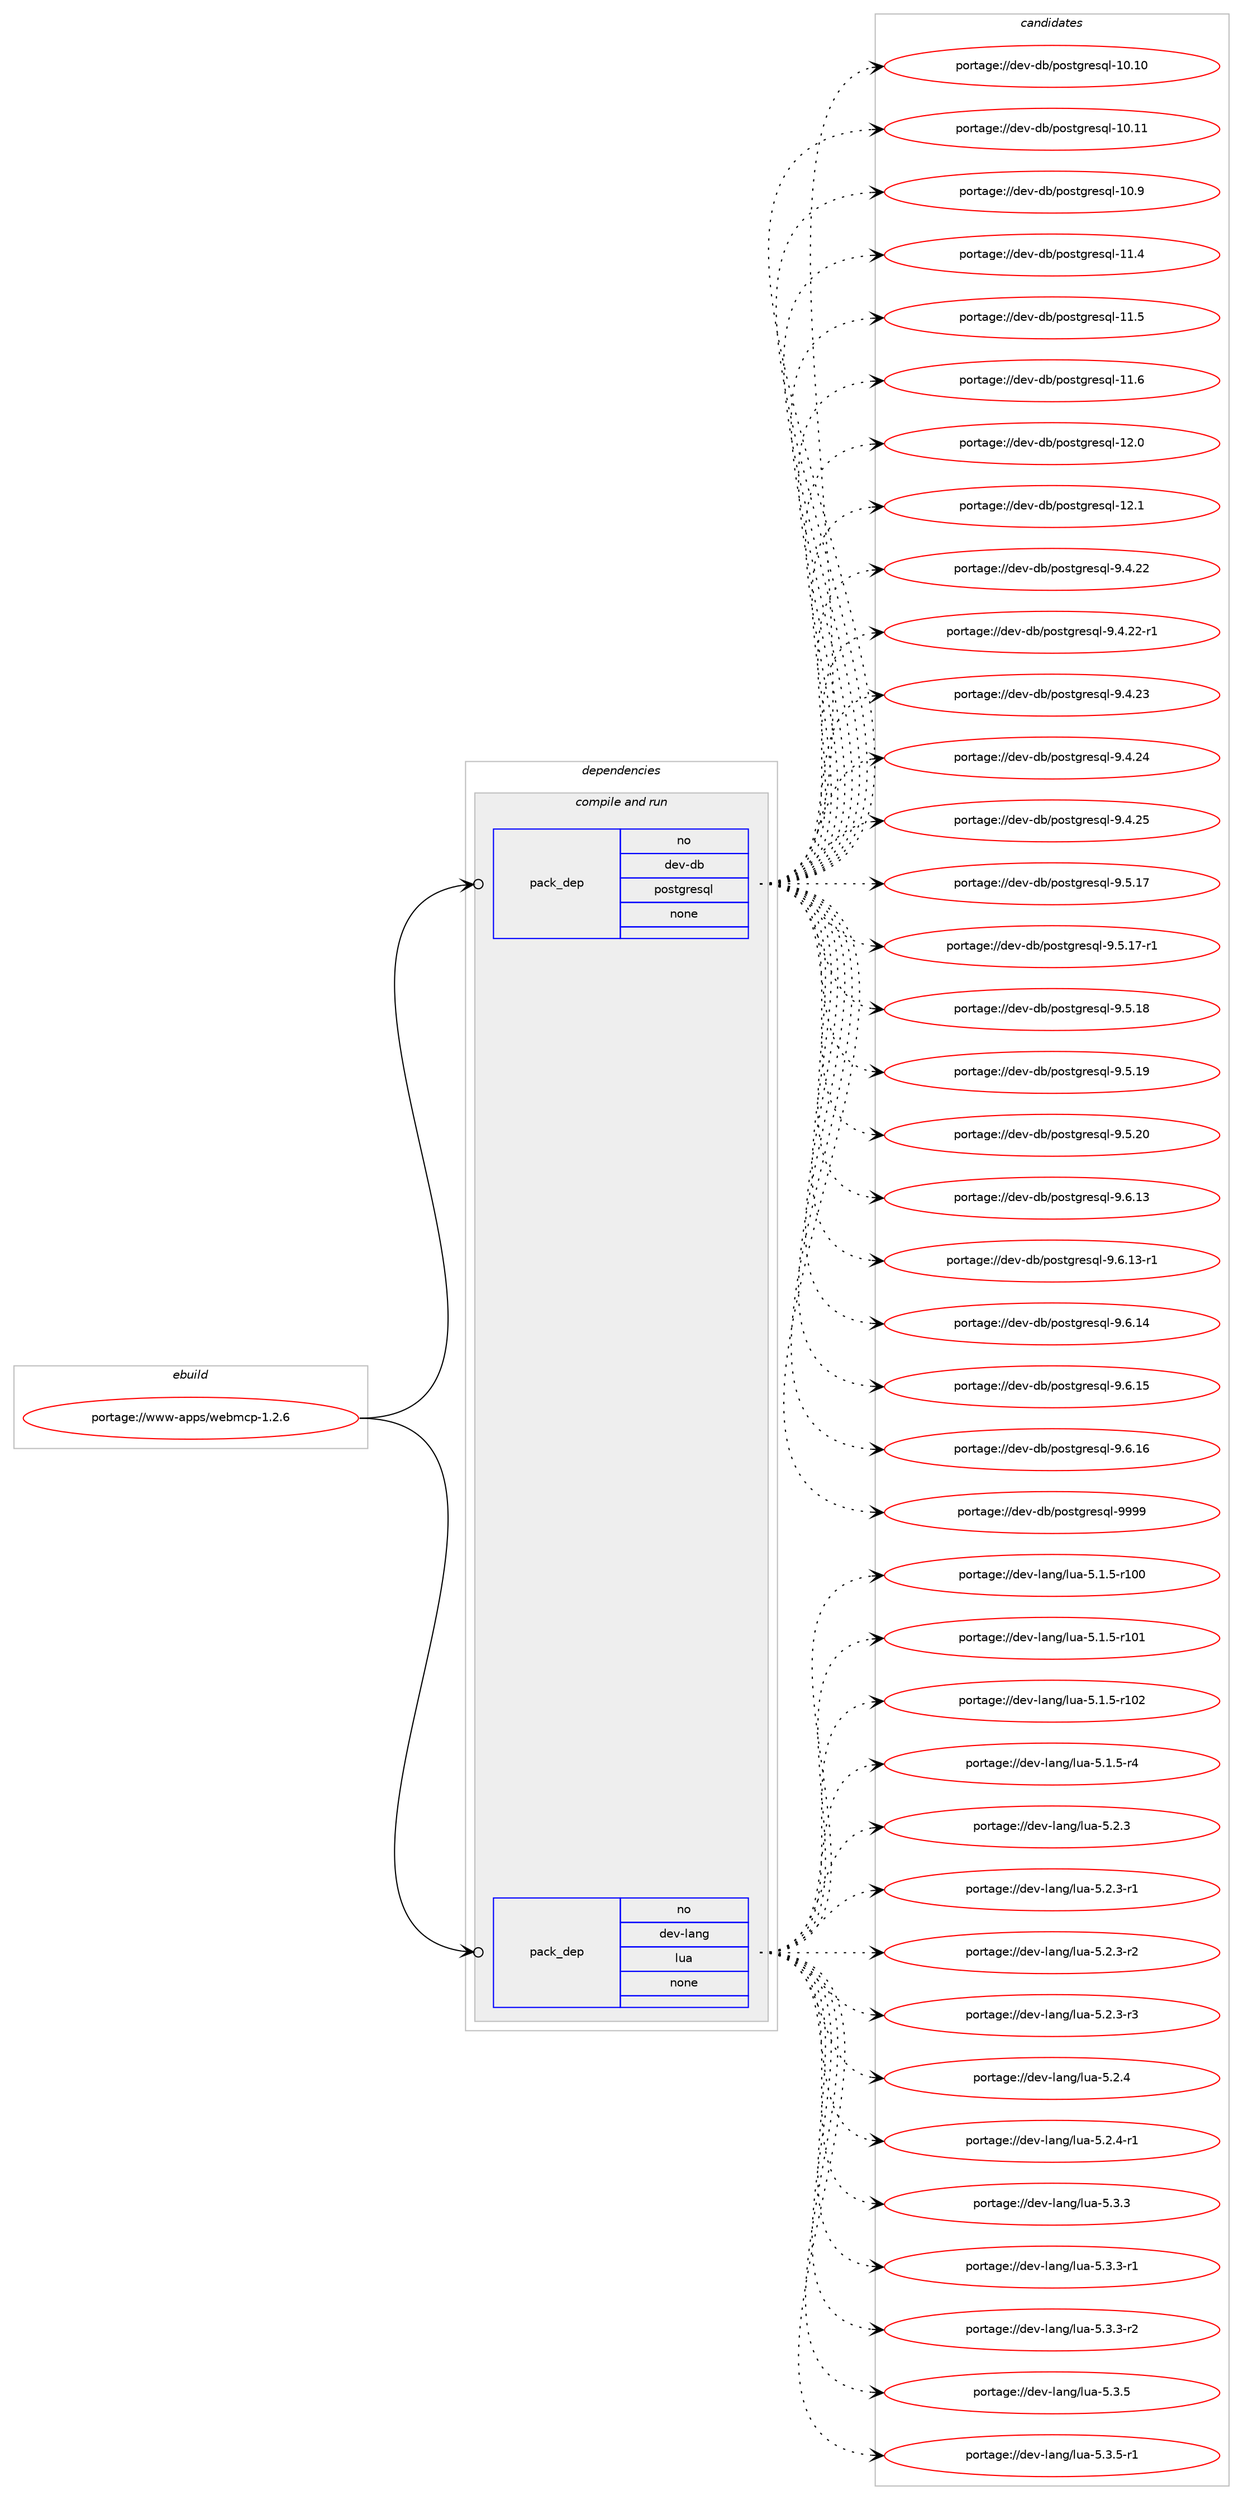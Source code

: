 digraph prolog {

# *************
# Graph options
# *************

newrank=true;
concentrate=true;
compound=true;
graph [rankdir=LR,fontname=Helvetica,fontsize=10,ranksep=1.5];#, ranksep=2.5, nodesep=0.2];
edge  [arrowhead=vee];
node  [fontname=Helvetica,fontsize=10];

# **********
# The ebuild
# **********

subgraph cluster_leftcol {
color=gray;
rank=same;
label=<<i>ebuild</i>>;
id [label="portage://www-apps/webmcp-1.2.6", color=red, width=4, href="../www-apps/webmcp-1.2.6.svg"];
}

# ****************
# The dependencies
# ****************

subgraph cluster_midcol {
color=gray;
label=<<i>dependencies</i>>;
subgraph cluster_compile {
fillcolor="#eeeeee";
style=filled;
label=<<i>compile</i>>;
}
subgraph cluster_compileandrun {
fillcolor="#eeeeee";
style=filled;
label=<<i>compile and run</i>>;
subgraph pack326469 {
dependency440189 [label=<<TABLE BORDER="0" CELLBORDER="1" CELLSPACING="0" CELLPADDING="4" WIDTH="220"><TR><TD ROWSPAN="6" CELLPADDING="30">pack_dep</TD></TR><TR><TD WIDTH="110">no</TD></TR><TR><TD>dev-db</TD></TR><TR><TD>postgresql</TD></TR><TR><TD>none</TD></TR><TR><TD></TD></TR></TABLE>>, shape=none, color=blue];
}
id:e -> dependency440189:w [weight=20,style="solid",arrowhead="odotvee"];
subgraph pack326470 {
dependency440190 [label=<<TABLE BORDER="0" CELLBORDER="1" CELLSPACING="0" CELLPADDING="4" WIDTH="220"><TR><TD ROWSPAN="6" CELLPADDING="30">pack_dep</TD></TR><TR><TD WIDTH="110">no</TD></TR><TR><TD>dev-lang</TD></TR><TR><TD>lua</TD></TR><TR><TD>none</TD></TR><TR><TD></TD></TR></TABLE>>, shape=none, color=blue];
}
id:e -> dependency440190:w [weight=20,style="solid",arrowhead="odotvee"];
}
subgraph cluster_run {
fillcolor="#eeeeee";
style=filled;
label=<<i>run</i>>;
}
}

# **************
# The candidates
# **************

subgraph cluster_choices {
rank=same;
color=gray;
label=<<i>candidates</i>>;

subgraph choice326469 {
color=black;
nodesep=1;
choiceportage100101118451009847112111115116103114101115113108454948464948 [label="portage://dev-db/postgresql-10.10", color=red, width=4,href="../dev-db/postgresql-10.10.svg"];
choiceportage100101118451009847112111115116103114101115113108454948464949 [label="portage://dev-db/postgresql-10.11", color=red, width=4,href="../dev-db/postgresql-10.11.svg"];
choiceportage1001011184510098471121111151161031141011151131084549484657 [label="portage://dev-db/postgresql-10.9", color=red, width=4,href="../dev-db/postgresql-10.9.svg"];
choiceportage1001011184510098471121111151161031141011151131084549494652 [label="portage://dev-db/postgresql-11.4", color=red, width=4,href="../dev-db/postgresql-11.4.svg"];
choiceportage1001011184510098471121111151161031141011151131084549494653 [label="portage://dev-db/postgresql-11.5", color=red, width=4,href="../dev-db/postgresql-11.5.svg"];
choiceportage1001011184510098471121111151161031141011151131084549494654 [label="portage://dev-db/postgresql-11.6", color=red, width=4,href="../dev-db/postgresql-11.6.svg"];
choiceportage1001011184510098471121111151161031141011151131084549504648 [label="portage://dev-db/postgresql-12.0", color=red, width=4,href="../dev-db/postgresql-12.0.svg"];
choiceportage1001011184510098471121111151161031141011151131084549504649 [label="portage://dev-db/postgresql-12.1", color=red, width=4,href="../dev-db/postgresql-12.1.svg"];
choiceportage10010111845100984711211111511610311410111511310845574652465050 [label="portage://dev-db/postgresql-9.4.22", color=red, width=4,href="../dev-db/postgresql-9.4.22.svg"];
choiceportage100101118451009847112111115116103114101115113108455746524650504511449 [label="portage://dev-db/postgresql-9.4.22-r1", color=red, width=4,href="../dev-db/postgresql-9.4.22-r1.svg"];
choiceportage10010111845100984711211111511610311410111511310845574652465051 [label="portage://dev-db/postgresql-9.4.23", color=red, width=4,href="../dev-db/postgresql-9.4.23.svg"];
choiceportage10010111845100984711211111511610311410111511310845574652465052 [label="portage://dev-db/postgresql-9.4.24", color=red, width=4,href="../dev-db/postgresql-9.4.24.svg"];
choiceportage10010111845100984711211111511610311410111511310845574652465053 [label="portage://dev-db/postgresql-9.4.25", color=red, width=4,href="../dev-db/postgresql-9.4.25.svg"];
choiceportage10010111845100984711211111511610311410111511310845574653464955 [label="portage://dev-db/postgresql-9.5.17", color=red, width=4,href="../dev-db/postgresql-9.5.17.svg"];
choiceportage100101118451009847112111115116103114101115113108455746534649554511449 [label="portage://dev-db/postgresql-9.5.17-r1", color=red, width=4,href="../dev-db/postgresql-9.5.17-r1.svg"];
choiceportage10010111845100984711211111511610311410111511310845574653464956 [label="portage://dev-db/postgresql-9.5.18", color=red, width=4,href="../dev-db/postgresql-9.5.18.svg"];
choiceportage10010111845100984711211111511610311410111511310845574653464957 [label="portage://dev-db/postgresql-9.5.19", color=red, width=4,href="../dev-db/postgresql-9.5.19.svg"];
choiceportage10010111845100984711211111511610311410111511310845574653465048 [label="portage://dev-db/postgresql-9.5.20", color=red, width=4,href="../dev-db/postgresql-9.5.20.svg"];
choiceportage10010111845100984711211111511610311410111511310845574654464951 [label="portage://dev-db/postgresql-9.6.13", color=red, width=4,href="../dev-db/postgresql-9.6.13.svg"];
choiceportage100101118451009847112111115116103114101115113108455746544649514511449 [label="portage://dev-db/postgresql-9.6.13-r1", color=red, width=4,href="../dev-db/postgresql-9.6.13-r1.svg"];
choiceportage10010111845100984711211111511610311410111511310845574654464952 [label="portage://dev-db/postgresql-9.6.14", color=red, width=4,href="../dev-db/postgresql-9.6.14.svg"];
choiceportage10010111845100984711211111511610311410111511310845574654464953 [label="portage://dev-db/postgresql-9.6.15", color=red, width=4,href="../dev-db/postgresql-9.6.15.svg"];
choiceportage10010111845100984711211111511610311410111511310845574654464954 [label="portage://dev-db/postgresql-9.6.16", color=red, width=4,href="../dev-db/postgresql-9.6.16.svg"];
choiceportage1001011184510098471121111151161031141011151131084557575757 [label="portage://dev-db/postgresql-9999", color=red, width=4,href="../dev-db/postgresql-9999.svg"];
dependency440189:e -> choiceportage100101118451009847112111115116103114101115113108454948464948:w [style=dotted,weight="100"];
dependency440189:e -> choiceportage100101118451009847112111115116103114101115113108454948464949:w [style=dotted,weight="100"];
dependency440189:e -> choiceportage1001011184510098471121111151161031141011151131084549484657:w [style=dotted,weight="100"];
dependency440189:e -> choiceportage1001011184510098471121111151161031141011151131084549494652:w [style=dotted,weight="100"];
dependency440189:e -> choiceportage1001011184510098471121111151161031141011151131084549494653:w [style=dotted,weight="100"];
dependency440189:e -> choiceportage1001011184510098471121111151161031141011151131084549494654:w [style=dotted,weight="100"];
dependency440189:e -> choiceportage1001011184510098471121111151161031141011151131084549504648:w [style=dotted,weight="100"];
dependency440189:e -> choiceportage1001011184510098471121111151161031141011151131084549504649:w [style=dotted,weight="100"];
dependency440189:e -> choiceportage10010111845100984711211111511610311410111511310845574652465050:w [style=dotted,weight="100"];
dependency440189:e -> choiceportage100101118451009847112111115116103114101115113108455746524650504511449:w [style=dotted,weight="100"];
dependency440189:e -> choiceportage10010111845100984711211111511610311410111511310845574652465051:w [style=dotted,weight="100"];
dependency440189:e -> choiceportage10010111845100984711211111511610311410111511310845574652465052:w [style=dotted,weight="100"];
dependency440189:e -> choiceportage10010111845100984711211111511610311410111511310845574652465053:w [style=dotted,weight="100"];
dependency440189:e -> choiceportage10010111845100984711211111511610311410111511310845574653464955:w [style=dotted,weight="100"];
dependency440189:e -> choiceportage100101118451009847112111115116103114101115113108455746534649554511449:w [style=dotted,weight="100"];
dependency440189:e -> choiceportage10010111845100984711211111511610311410111511310845574653464956:w [style=dotted,weight="100"];
dependency440189:e -> choiceportage10010111845100984711211111511610311410111511310845574653464957:w [style=dotted,weight="100"];
dependency440189:e -> choiceportage10010111845100984711211111511610311410111511310845574653465048:w [style=dotted,weight="100"];
dependency440189:e -> choiceportage10010111845100984711211111511610311410111511310845574654464951:w [style=dotted,weight="100"];
dependency440189:e -> choiceportage100101118451009847112111115116103114101115113108455746544649514511449:w [style=dotted,weight="100"];
dependency440189:e -> choiceportage10010111845100984711211111511610311410111511310845574654464952:w [style=dotted,weight="100"];
dependency440189:e -> choiceportage10010111845100984711211111511610311410111511310845574654464953:w [style=dotted,weight="100"];
dependency440189:e -> choiceportage10010111845100984711211111511610311410111511310845574654464954:w [style=dotted,weight="100"];
dependency440189:e -> choiceportage1001011184510098471121111151161031141011151131084557575757:w [style=dotted,weight="100"];
}
subgraph choice326470 {
color=black;
nodesep=1;
choiceportage1001011184510897110103471081179745534649465345114494848 [label="portage://dev-lang/lua-5.1.5-r100", color=red, width=4,href="../dev-lang/lua-5.1.5-r100.svg"];
choiceportage1001011184510897110103471081179745534649465345114494849 [label="portage://dev-lang/lua-5.1.5-r101", color=red, width=4,href="../dev-lang/lua-5.1.5-r101.svg"];
choiceportage1001011184510897110103471081179745534649465345114494850 [label="portage://dev-lang/lua-5.1.5-r102", color=red, width=4,href="../dev-lang/lua-5.1.5-r102.svg"];
choiceportage100101118451089711010347108117974553464946534511452 [label="portage://dev-lang/lua-5.1.5-r4", color=red, width=4,href="../dev-lang/lua-5.1.5-r4.svg"];
choiceportage10010111845108971101034710811797455346504651 [label="portage://dev-lang/lua-5.2.3", color=red, width=4,href="../dev-lang/lua-5.2.3.svg"];
choiceportage100101118451089711010347108117974553465046514511449 [label="portage://dev-lang/lua-5.2.3-r1", color=red, width=4,href="../dev-lang/lua-5.2.3-r1.svg"];
choiceportage100101118451089711010347108117974553465046514511450 [label="portage://dev-lang/lua-5.2.3-r2", color=red, width=4,href="../dev-lang/lua-5.2.3-r2.svg"];
choiceportage100101118451089711010347108117974553465046514511451 [label="portage://dev-lang/lua-5.2.3-r3", color=red, width=4,href="../dev-lang/lua-5.2.3-r3.svg"];
choiceportage10010111845108971101034710811797455346504652 [label="portage://dev-lang/lua-5.2.4", color=red, width=4,href="../dev-lang/lua-5.2.4.svg"];
choiceportage100101118451089711010347108117974553465046524511449 [label="portage://dev-lang/lua-5.2.4-r1", color=red, width=4,href="../dev-lang/lua-5.2.4-r1.svg"];
choiceportage10010111845108971101034710811797455346514651 [label="portage://dev-lang/lua-5.3.3", color=red, width=4,href="../dev-lang/lua-5.3.3.svg"];
choiceportage100101118451089711010347108117974553465146514511449 [label="portage://dev-lang/lua-5.3.3-r1", color=red, width=4,href="../dev-lang/lua-5.3.3-r1.svg"];
choiceportage100101118451089711010347108117974553465146514511450 [label="portage://dev-lang/lua-5.3.3-r2", color=red, width=4,href="../dev-lang/lua-5.3.3-r2.svg"];
choiceportage10010111845108971101034710811797455346514653 [label="portage://dev-lang/lua-5.3.5", color=red, width=4,href="../dev-lang/lua-5.3.5.svg"];
choiceportage100101118451089711010347108117974553465146534511449 [label="portage://dev-lang/lua-5.3.5-r1", color=red, width=4,href="../dev-lang/lua-5.3.5-r1.svg"];
dependency440190:e -> choiceportage1001011184510897110103471081179745534649465345114494848:w [style=dotted,weight="100"];
dependency440190:e -> choiceportage1001011184510897110103471081179745534649465345114494849:w [style=dotted,weight="100"];
dependency440190:e -> choiceportage1001011184510897110103471081179745534649465345114494850:w [style=dotted,weight="100"];
dependency440190:e -> choiceportage100101118451089711010347108117974553464946534511452:w [style=dotted,weight="100"];
dependency440190:e -> choiceportage10010111845108971101034710811797455346504651:w [style=dotted,weight="100"];
dependency440190:e -> choiceportage100101118451089711010347108117974553465046514511449:w [style=dotted,weight="100"];
dependency440190:e -> choiceportage100101118451089711010347108117974553465046514511450:w [style=dotted,weight="100"];
dependency440190:e -> choiceportage100101118451089711010347108117974553465046514511451:w [style=dotted,weight="100"];
dependency440190:e -> choiceportage10010111845108971101034710811797455346504652:w [style=dotted,weight="100"];
dependency440190:e -> choiceportage100101118451089711010347108117974553465046524511449:w [style=dotted,weight="100"];
dependency440190:e -> choiceportage10010111845108971101034710811797455346514651:w [style=dotted,weight="100"];
dependency440190:e -> choiceportage100101118451089711010347108117974553465146514511449:w [style=dotted,weight="100"];
dependency440190:e -> choiceportage100101118451089711010347108117974553465146514511450:w [style=dotted,weight="100"];
dependency440190:e -> choiceportage10010111845108971101034710811797455346514653:w [style=dotted,weight="100"];
dependency440190:e -> choiceportage100101118451089711010347108117974553465146534511449:w [style=dotted,weight="100"];
}
}

}
